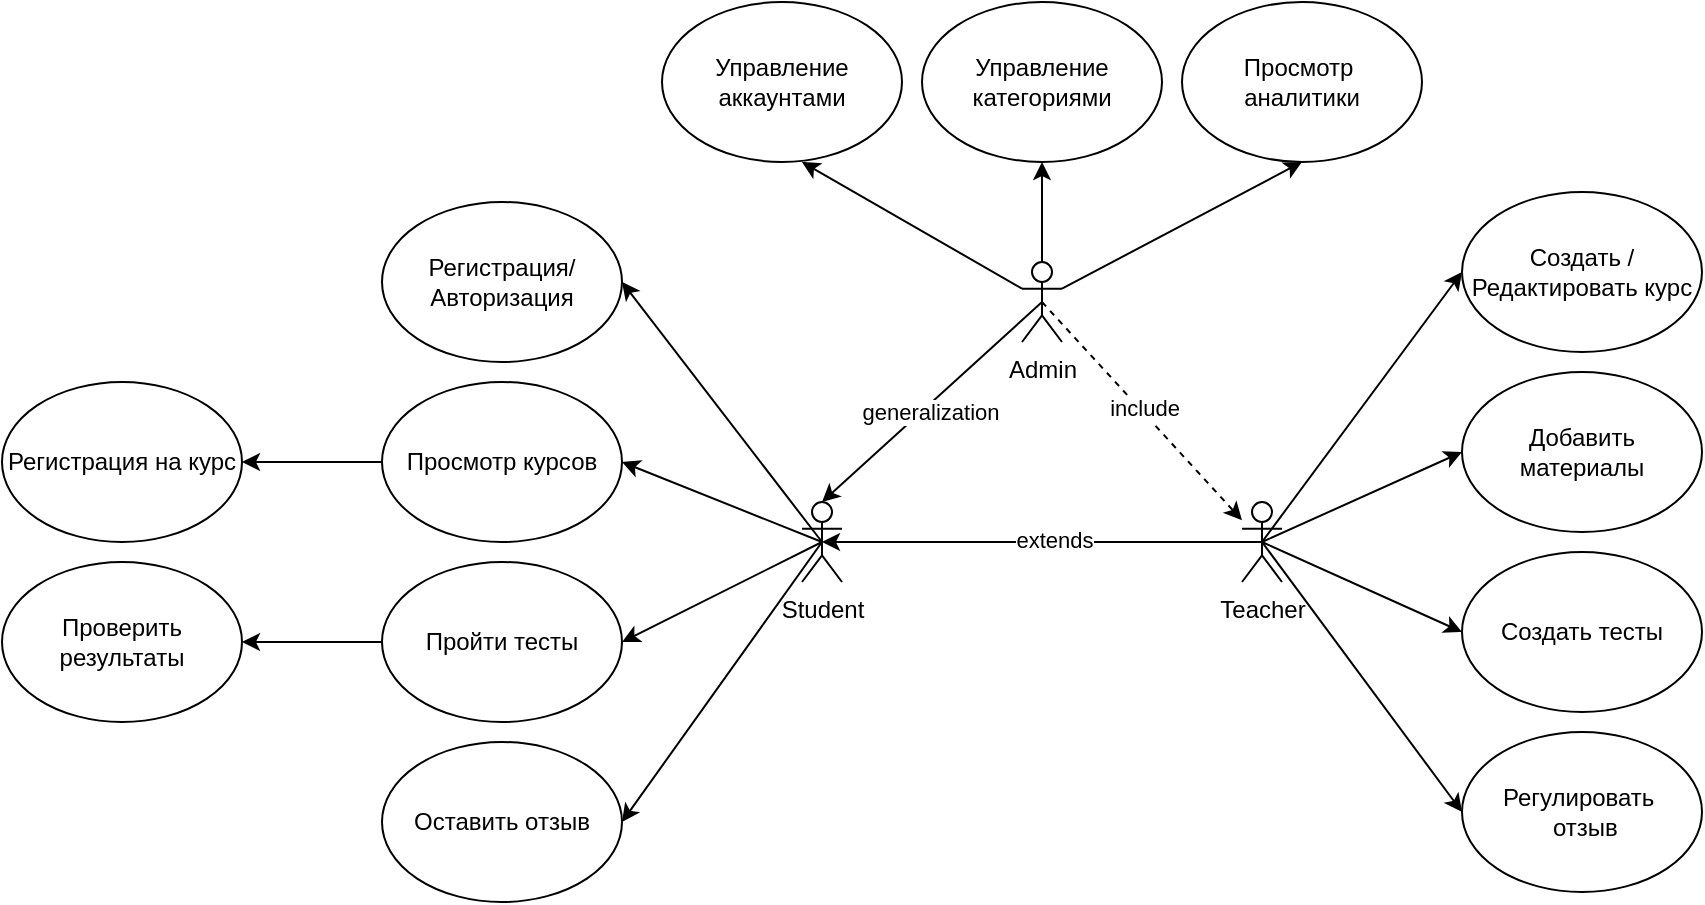 <mxfile version="25.0.3">
  <diagram name="Страница — 1" id="sXEMXbTnkclXFP-Kd39h">
    <mxGraphModel dx="1702" dy="439" grid="1" gridSize="10" guides="1" tooltips="1" connect="1" arrows="1" fold="1" page="1" pageScale="1" pageWidth="827" pageHeight="1169" math="0" shadow="0">
      <root>
        <mxCell id="0" />
        <mxCell id="1" parent="0" />
        <mxCell id="4LYBag67VcOAjZ2K1ueh-20" style="rounded=0;orthogonalLoop=1;jettySize=auto;html=1;exitX=0.5;exitY=0.5;exitDx=0;exitDy=0;exitPerimeter=0;entryX=1;entryY=0.5;entryDx=0;entryDy=0;" edge="1" parent="1" source="4LYBag67VcOAjZ2K1ueh-1" target="4LYBag67VcOAjZ2K1ueh-4">
          <mxGeometry relative="1" as="geometry" />
        </mxCell>
        <mxCell id="4LYBag67VcOAjZ2K1ueh-21" style="rounded=0;orthogonalLoop=1;jettySize=auto;html=1;exitX=0.5;exitY=0.5;exitDx=0;exitDy=0;exitPerimeter=0;entryX=1;entryY=0.5;entryDx=0;entryDy=0;" edge="1" parent="1" source="4LYBag67VcOAjZ2K1ueh-1" target="4LYBag67VcOAjZ2K1ueh-5">
          <mxGeometry relative="1" as="geometry" />
        </mxCell>
        <mxCell id="4LYBag67VcOAjZ2K1ueh-22" style="rounded=0;orthogonalLoop=1;jettySize=auto;html=1;exitX=0.5;exitY=0.5;exitDx=0;exitDy=0;exitPerimeter=0;entryX=1;entryY=0.5;entryDx=0;entryDy=0;" edge="1" parent="1" source="4LYBag67VcOAjZ2K1ueh-1" target="4LYBag67VcOAjZ2K1ueh-6">
          <mxGeometry relative="1" as="geometry" />
        </mxCell>
        <mxCell id="4LYBag67VcOAjZ2K1ueh-23" style="rounded=0;orthogonalLoop=1;jettySize=auto;html=1;exitX=0.5;exitY=0.5;exitDx=0;exitDy=0;exitPerimeter=0;entryX=1;entryY=0.5;entryDx=0;entryDy=0;" edge="1" parent="1" source="4LYBag67VcOAjZ2K1ueh-1" target="4LYBag67VcOAjZ2K1ueh-7">
          <mxGeometry relative="1" as="geometry" />
        </mxCell>
        <mxCell id="4LYBag67VcOAjZ2K1ueh-1" value="Student" style="shape=umlActor;verticalLabelPosition=bottom;verticalAlign=top;html=1;outlineConnect=0;" vertex="1" parent="1">
          <mxGeometry x="280" y="260" width="20" height="40" as="geometry" />
        </mxCell>
        <mxCell id="4LYBag67VcOAjZ2K1ueh-17" style="rounded=0;orthogonalLoop=1;jettySize=auto;html=1;exitX=1;exitY=0.333;exitDx=0;exitDy=0;exitPerimeter=0;entryX=0.5;entryY=1;entryDx=0;entryDy=0;" edge="1" parent="1" source="4LYBag67VcOAjZ2K1ueh-2" target="4LYBag67VcOAjZ2K1ueh-10">
          <mxGeometry relative="1" as="geometry" />
        </mxCell>
        <mxCell id="4LYBag67VcOAjZ2K1ueh-19" style="edgeStyle=orthogonalEdgeStyle;rounded=0;orthogonalLoop=1;jettySize=auto;html=1;exitX=0.5;exitY=0.5;exitDx=0;exitDy=0;exitPerimeter=0;entryX=0.5;entryY=1;entryDx=0;entryDy=0;" edge="1" parent="1" source="4LYBag67VcOAjZ2K1ueh-2" target="4LYBag67VcOAjZ2K1ueh-9">
          <mxGeometry relative="1" as="geometry" />
        </mxCell>
        <mxCell id="4LYBag67VcOAjZ2K1ueh-30" style="rounded=0;orthogonalLoop=1;jettySize=auto;html=1;exitX=0.5;exitY=0.5;exitDx=0;exitDy=0;exitPerimeter=0;dashed=1;" edge="1" parent="1" source="4LYBag67VcOAjZ2K1ueh-2" target="4LYBag67VcOAjZ2K1ueh-3">
          <mxGeometry relative="1" as="geometry" />
        </mxCell>
        <mxCell id="4LYBag67VcOAjZ2K1ueh-31" value="include" style="edgeLabel;html=1;align=center;verticalAlign=middle;resizable=0;points=[];" vertex="1" connectable="0" parent="4LYBag67VcOAjZ2K1ueh-30">
          <mxGeometry x="-0.016" y="2" relative="1" as="geometry">
            <mxPoint as="offset" />
          </mxGeometry>
        </mxCell>
        <mxCell id="4LYBag67VcOAjZ2K1ueh-2" value="Admin" style="shape=umlActor;verticalLabelPosition=bottom;verticalAlign=top;html=1;outlineConnect=0;" vertex="1" parent="1">
          <mxGeometry x="390" y="140" width="20" height="40" as="geometry" />
        </mxCell>
        <mxCell id="4LYBag67VcOAjZ2K1ueh-24" style="rounded=0;orthogonalLoop=1;jettySize=auto;html=1;exitX=0.5;exitY=0.5;exitDx=0;exitDy=0;exitPerimeter=0;entryX=0;entryY=0.5;entryDx=0;entryDy=0;" edge="1" parent="1" source="4LYBag67VcOAjZ2K1ueh-3" target="4LYBag67VcOAjZ2K1ueh-11">
          <mxGeometry relative="1" as="geometry" />
        </mxCell>
        <mxCell id="4LYBag67VcOAjZ2K1ueh-25" style="rounded=0;orthogonalLoop=1;jettySize=auto;html=1;exitX=0.5;exitY=0.5;exitDx=0;exitDy=0;exitPerimeter=0;entryX=0;entryY=0.5;entryDx=0;entryDy=0;" edge="1" parent="1" source="4LYBag67VcOAjZ2K1ueh-3" target="4LYBag67VcOAjZ2K1ueh-12">
          <mxGeometry relative="1" as="geometry" />
        </mxCell>
        <mxCell id="4LYBag67VcOAjZ2K1ueh-26" style="rounded=0;orthogonalLoop=1;jettySize=auto;html=1;exitX=0.5;exitY=0.5;exitDx=0;exitDy=0;exitPerimeter=0;entryX=0;entryY=0.5;entryDx=0;entryDy=0;" edge="1" parent="1" source="4LYBag67VcOAjZ2K1ueh-3" target="4LYBag67VcOAjZ2K1ueh-13">
          <mxGeometry relative="1" as="geometry" />
        </mxCell>
        <mxCell id="4LYBag67VcOAjZ2K1ueh-27" style="rounded=0;orthogonalLoop=1;jettySize=auto;html=1;exitX=0.5;exitY=0.5;exitDx=0;exitDy=0;exitPerimeter=0;entryX=0;entryY=0.5;entryDx=0;entryDy=0;" edge="1" parent="1" source="4LYBag67VcOAjZ2K1ueh-3" target="4LYBag67VcOAjZ2K1ueh-14">
          <mxGeometry relative="1" as="geometry" />
        </mxCell>
        <mxCell id="4LYBag67VcOAjZ2K1ueh-3" value="Teacher" style="shape=umlActor;verticalLabelPosition=bottom;verticalAlign=top;html=1;outlineConnect=0;" vertex="1" parent="1">
          <mxGeometry x="500" y="260" width="20" height="40" as="geometry" />
        </mxCell>
        <mxCell id="4LYBag67VcOAjZ2K1ueh-4" value="Регистрация/ Авторизация" style="ellipse;whiteSpace=wrap;html=1;" vertex="1" parent="1">
          <mxGeometry x="70" y="110" width="120" height="80" as="geometry" />
        </mxCell>
        <mxCell id="4LYBag67VcOAjZ2K1ueh-29" style="edgeStyle=orthogonalEdgeStyle;rounded=0;orthogonalLoop=1;jettySize=auto;html=1;exitX=0;exitY=0.5;exitDx=0;exitDy=0;entryX=1;entryY=0.5;entryDx=0;entryDy=0;" edge="1" parent="1" source="4LYBag67VcOAjZ2K1ueh-5" target="4LYBag67VcOAjZ2K1ueh-15">
          <mxGeometry relative="1" as="geometry" />
        </mxCell>
        <mxCell id="4LYBag67VcOAjZ2K1ueh-5" value="Просмотр курсов" style="ellipse;whiteSpace=wrap;html=1;" vertex="1" parent="1">
          <mxGeometry x="70" y="200" width="120" height="80" as="geometry" />
        </mxCell>
        <mxCell id="4LYBag67VcOAjZ2K1ueh-28" style="edgeStyle=orthogonalEdgeStyle;rounded=0;orthogonalLoop=1;jettySize=auto;html=1;exitX=0;exitY=0.5;exitDx=0;exitDy=0;entryX=1;entryY=0.5;entryDx=0;entryDy=0;" edge="1" parent="1" source="4LYBag67VcOAjZ2K1ueh-6" target="4LYBag67VcOAjZ2K1ueh-16">
          <mxGeometry relative="1" as="geometry" />
        </mxCell>
        <mxCell id="4LYBag67VcOAjZ2K1ueh-6" value="Пройти тесты" style="ellipse;whiteSpace=wrap;html=1;" vertex="1" parent="1">
          <mxGeometry x="70" y="290" width="120" height="80" as="geometry" />
        </mxCell>
        <mxCell id="4LYBag67VcOAjZ2K1ueh-7" value="Оставить отзыв" style="ellipse;whiteSpace=wrap;html=1;" vertex="1" parent="1">
          <mxGeometry x="70" y="380" width="120" height="80" as="geometry" />
        </mxCell>
        <mxCell id="4LYBag67VcOAjZ2K1ueh-8" value="Управление аккаунтами" style="ellipse;whiteSpace=wrap;html=1;" vertex="1" parent="1">
          <mxGeometry x="210" y="10" width="120" height="80" as="geometry" />
        </mxCell>
        <mxCell id="4LYBag67VcOAjZ2K1ueh-9" value="Управление категориями" style="ellipse;whiteSpace=wrap;html=1;" vertex="1" parent="1">
          <mxGeometry x="340" y="10" width="120" height="80" as="geometry" />
        </mxCell>
        <mxCell id="4LYBag67VcOAjZ2K1ueh-10" value="Просмотр&amp;nbsp; аналитики" style="ellipse;whiteSpace=wrap;html=1;" vertex="1" parent="1">
          <mxGeometry x="470" y="10" width="120" height="80" as="geometry" />
        </mxCell>
        <mxCell id="4LYBag67VcOAjZ2K1ueh-11" value="Создать / Редактировать курс" style="ellipse;whiteSpace=wrap;html=1;" vertex="1" parent="1">
          <mxGeometry x="610" y="105" width="120" height="80" as="geometry" />
        </mxCell>
        <mxCell id="4LYBag67VcOAjZ2K1ueh-12" value="Добавить материалы" style="ellipse;whiteSpace=wrap;html=1;" vertex="1" parent="1">
          <mxGeometry x="610" y="195" width="120" height="80" as="geometry" />
        </mxCell>
        <mxCell id="4LYBag67VcOAjZ2K1ueh-13" value="Создать тесты" style="ellipse;whiteSpace=wrap;html=1;" vertex="1" parent="1">
          <mxGeometry x="610" y="285" width="120" height="80" as="geometry" />
        </mxCell>
        <mxCell id="4LYBag67VcOAjZ2K1ueh-14" value="Регулировать&amp;nbsp; &amp;nbsp;отзыв" style="ellipse;whiteSpace=wrap;html=1;" vertex="1" parent="1">
          <mxGeometry x="610" y="375" width="120" height="80" as="geometry" />
        </mxCell>
        <mxCell id="4LYBag67VcOAjZ2K1ueh-15" value="Регистрация на курс" style="ellipse;whiteSpace=wrap;html=1;" vertex="1" parent="1">
          <mxGeometry x="-120" y="200" width="120" height="80" as="geometry" />
        </mxCell>
        <mxCell id="4LYBag67VcOAjZ2K1ueh-16" value="Проверить результаты" style="ellipse;whiteSpace=wrap;html=1;" vertex="1" parent="1">
          <mxGeometry x="-120" y="290" width="120" height="80" as="geometry" />
        </mxCell>
        <mxCell id="4LYBag67VcOAjZ2K1ueh-18" style="rounded=0;orthogonalLoop=1;jettySize=auto;html=1;exitX=0;exitY=0.333;exitDx=0;exitDy=0;exitPerimeter=0;entryX=0.583;entryY=1;entryDx=0;entryDy=0;entryPerimeter=0;" edge="1" parent="1" source="4LYBag67VcOAjZ2K1ueh-2" target="4LYBag67VcOAjZ2K1ueh-8">
          <mxGeometry relative="1" as="geometry" />
        </mxCell>
        <mxCell id="4LYBag67VcOAjZ2K1ueh-32" style="rounded=0;orthogonalLoop=1;jettySize=auto;html=1;exitX=0.5;exitY=0.5;exitDx=0;exitDy=0;exitPerimeter=0;entryX=0.5;entryY=0;entryDx=0;entryDy=0;entryPerimeter=0;" edge="1" parent="1" source="4LYBag67VcOAjZ2K1ueh-2" target="4LYBag67VcOAjZ2K1ueh-1">
          <mxGeometry relative="1" as="geometry" />
        </mxCell>
        <mxCell id="4LYBag67VcOAjZ2K1ueh-35" value="generalization" style="edgeLabel;html=1;align=center;verticalAlign=middle;resizable=0;points=[];" vertex="1" connectable="0" parent="4LYBag67VcOAjZ2K1ueh-32">
          <mxGeometry x="0.061" y="4" relative="1" as="geometry">
            <mxPoint y="-1" as="offset" />
          </mxGeometry>
        </mxCell>
        <mxCell id="4LYBag67VcOAjZ2K1ueh-33" style="edgeStyle=orthogonalEdgeStyle;rounded=0;orthogonalLoop=1;jettySize=auto;html=1;exitX=0.5;exitY=0.5;exitDx=0;exitDy=0;exitPerimeter=0;entryX=0.5;entryY=0.5;entryDx=0;entryDy=0;entryPerimeter=0;" edge="1" parent="1" source="4LYBag67VcOAjZ2K1ueh-3" target="4LYBag67VcOAjZ2K1ueh-1">
          <mxGeometry relative="1" as="geometry" />
        </mxCell>
        <mxCell id="4LYBag67VcOAjZ2K1ueh-34" value="extends" style="edgeLabel;html=1;align=center;verticalAlign=middle;resizable=0;points=[];" vertex="1" connectable="0" parent="4LYBag67VcOAjZ2K1ueh-33">
          <mxGeometry x="-0.051" y="-1" relative="1" as="geometry">
            <mxPoint as="offset" />
          </mxGeometry>
        </mxCell>
      </root>
    </mxGraphModel>
  </diagram>
</mxfile>
